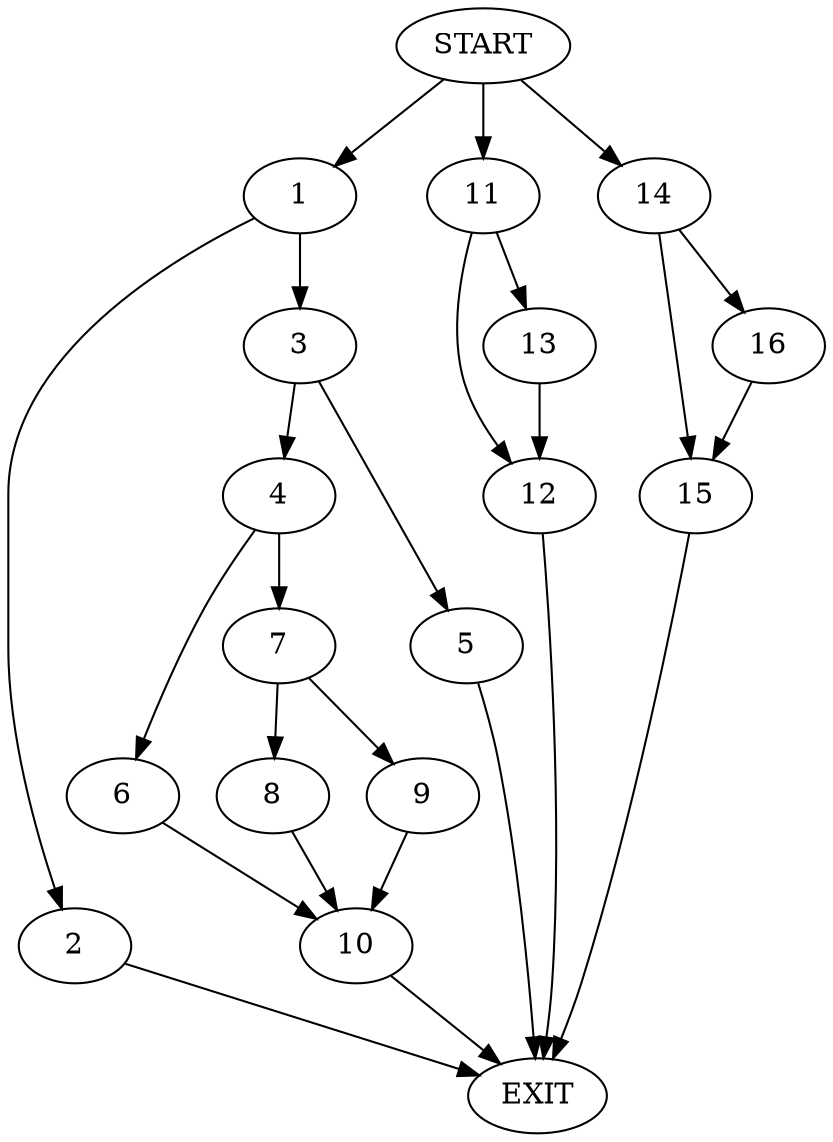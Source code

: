 digraph {
0 [label="START"]
17 [label="EXIT"]
0 -> 1
1 -> 2
1 -> 3
3 -> 4
3 -> 5
2 -> 17
4 -> 6
4 -> 7
5 -> 17
7 -> 8
7 -> 9
6 -> 10
10 -> 17
9 -> 10
8 -> 10
0 -> 11
11 -> 12
11 -> 13
12 -> 17
13 -> 12
0 -> 14
14 -> 15
14 -> 16
15 -> 17
16 -> 15
}
